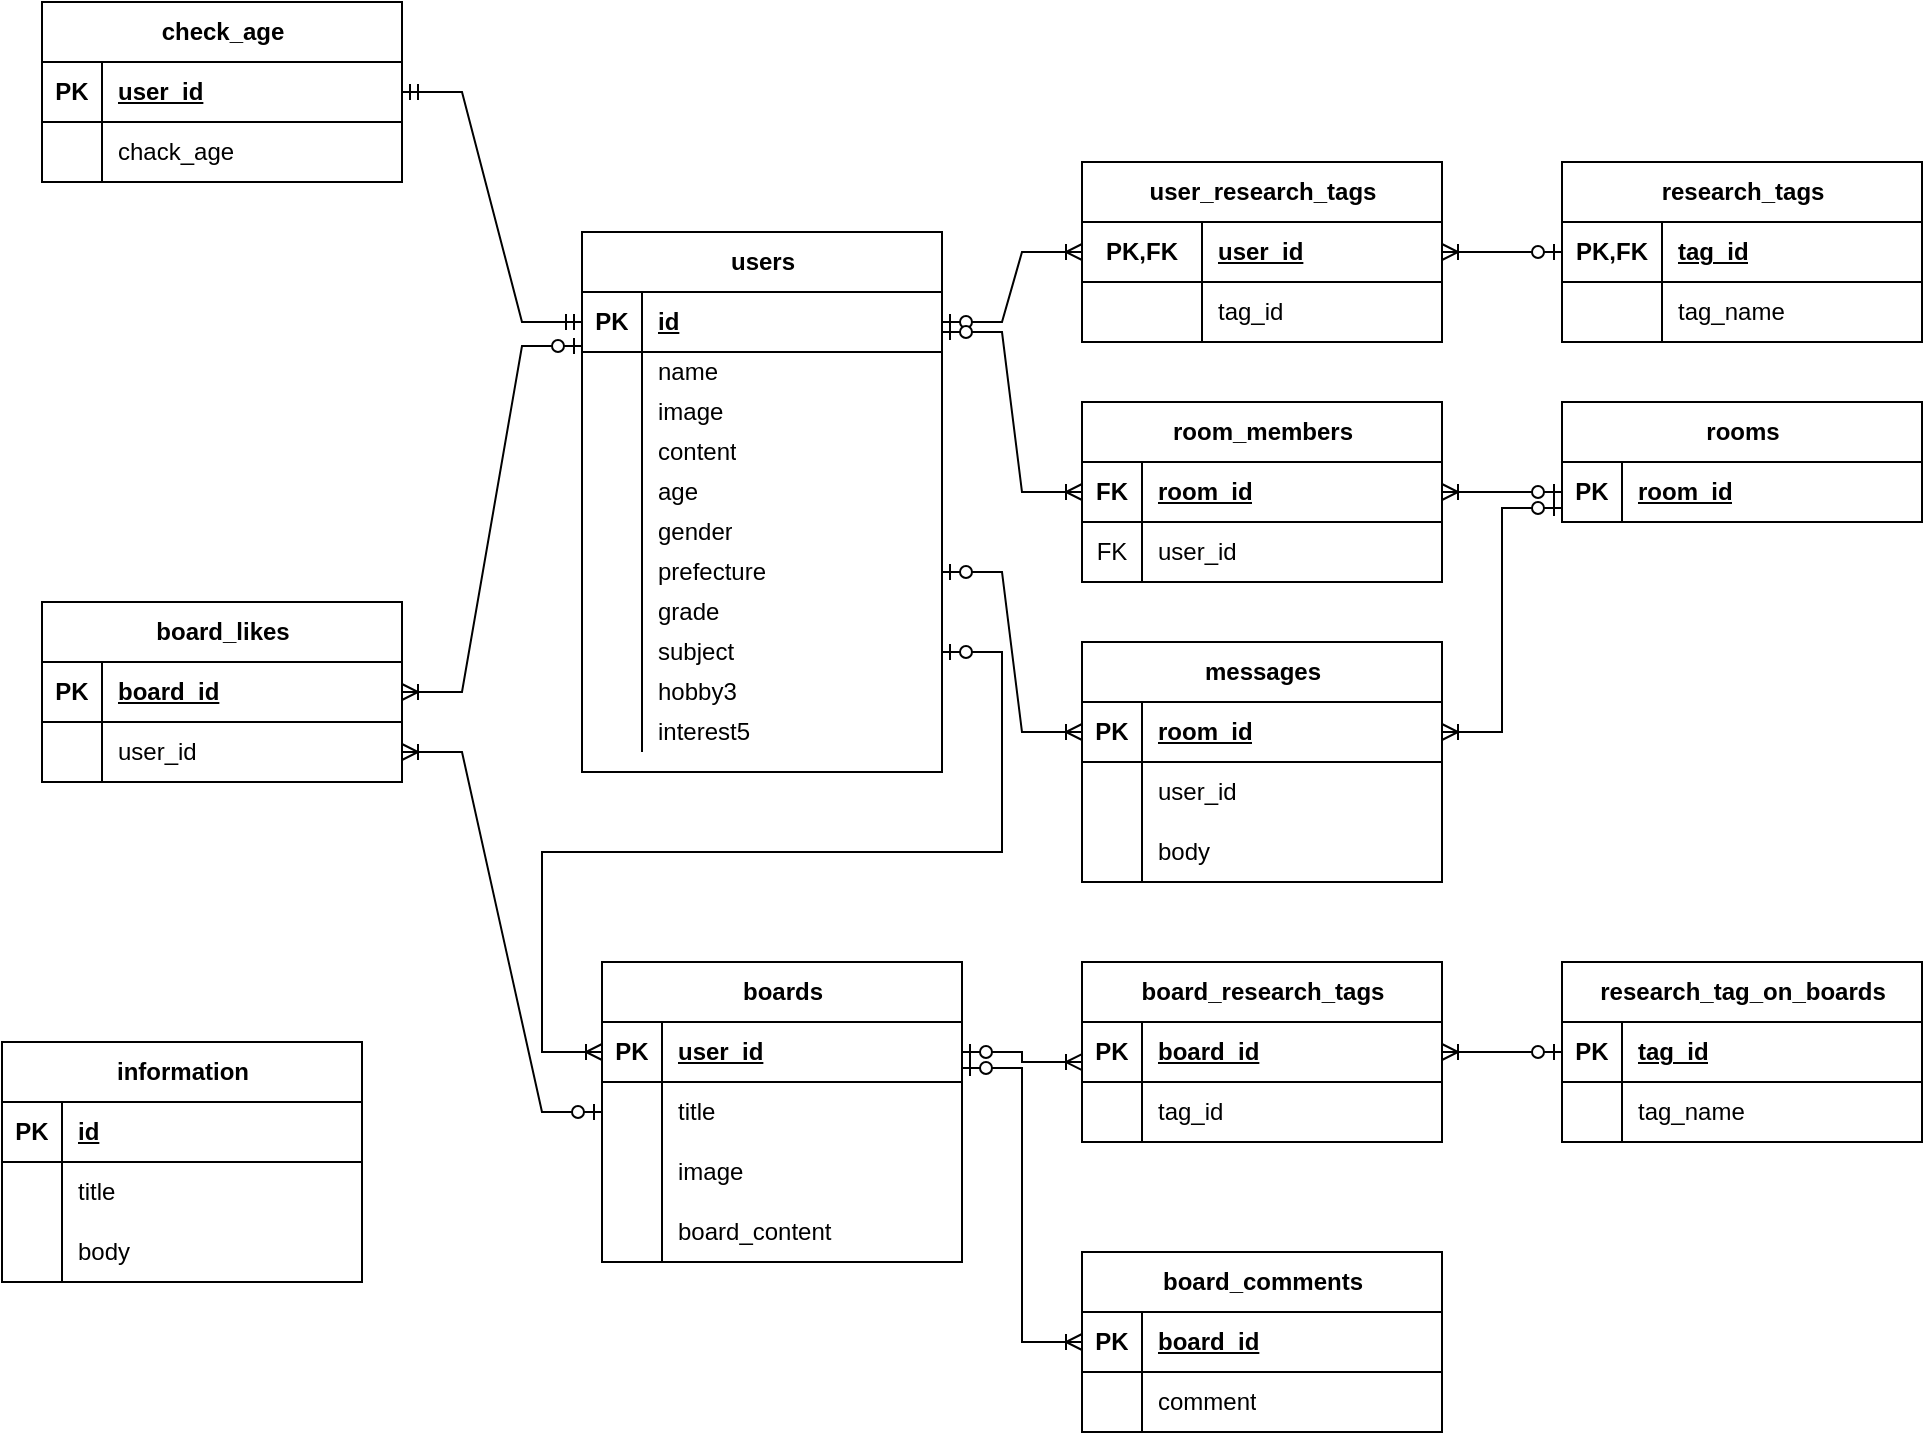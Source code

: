 <mxfile version="21.5.0" type="github">
  <diagram name="ページ1" id="IZ_pFeVEOYhPs_PXxSLY">
    <mxGraphModel dx="2261" dy="1959" grid="1" gridSize="10" guides="1" tooltips="1" connect="1" arrows="1" fold="1" page="1" pageScale="1" pageWidth="827" pageHeight="1169" math="0" shadow="0">
      <root>
        <mxCell id="0" />
        <mxCell id="1" parent="0" />
        <mxCell id="OEpJYxINSTZ2a6jiy-gf-20" value="users" style="shape=table;startSize=30;container=1;collapsible=1;childLayout=tableLayout;fixedRows=1;rowLines=0;fontStyle=1;align=center;resizeLast=1;html=1;" parent="1" vertex="1">
          <mxGeometry x="30" y="75" width="180" height="270" as="geometry" />
        </mxCell>
        <mxCell id="OEpJYxINSTZ2a6jiy-gf-21" value="" style="shape=tableRow;horizontal=0;startSize=0;swimlaneHead=0;swimlaneBody=0;fillColor=none;collapsible=0;dropTarget=0;points=[[0,0.5],[1,0.5]];portConstraint=eastwest;top=0;left=0;right=0;bottom=1;" parent="OEpJYxINSTZ2a6jiy-gf-20" vertex="1">
          <mxGeometry y="30" width="180" height="30" as="geometry" />
        </mxCell>
        <mxCell id="OEpJYxINSTZ2a6jiy-gf-22" value="PK" style="shape=partialRectangle;connectable=0;fillColor=none;top=0;left=0;bottom=0;right=0;fontStyle=1;overflow=hidden;whiteSpace=wrap;html=1;" parent="OEpJYxINSTZ2a6jiy-gf-21" vertex="1">
          <mxGeometry width="30" height="30" as="geometry">
            <mxRectangle width="30" height="30" as="alternateBounds" />
          </mxGeometry>
        </mxCell>
        <mxCell id="OEpJYxINSTZ2a6jiy-gf-23" value="id" style="shape=partialRectangle;connectable=0;fillColor=none;top=0;left=0;bottom=0;right=0;align=left;spacingLeft=6;fontStyle=5;overflow=hidden;whiteSpace=wrap;html=1;" parent="OEpJYxINSTZ2a6jiy-gf-21" vertex="1">
          <mxGeometry x="30" width="150" height="30" as="geometry">
            <mxRectangle width="150" height="30" as="alternateBounds" />
          </mxGeometry>
        </mxCell>
        <mxCell id="OEpJYxINSTZ2a6jiy-gf-24" value="" style="shape=tableRow;horizontal=0;startSize=0;swimlaneHead=0;swimlaneBody=0;fillColor=none;collapsible=0;dropTarget=0;points=[[0,0.5],[1,0.5]];portConstraint=eastwest;top=0;left=0;right=0;bottom=0;" parent="OEpJYxINSTZ2a6jiy-gf-20" vertex="1">
          <mxGeometry y="60" width="180" height="20" as="geometry" />
        </mxCell>
        <mxCell id="OEpJYxINSTZ2a6jiy-gf-25" value="" style="shape=partialRectangle;connectable=0;fillColor=none;top=0;left=0;bottom=0;right=0;editable=1;overflow=hidden;whiteSpace=wrap;html=1;" parent="OEpJYxINSTZ2a6jiy-gf-24" vertex="1">
          <mxGeometry width="30" height="20" as="geometry">
            <mxRectangle width="30" height="20" as="alternateBounds" />
          </mxGeometry>
        </mxCell>
        <mxCell id="OEpJYxINSTZ2a6jiy-gf-26" value="name" style="shape=partialRectangle;connectable=0;fillColor=none;top=0;left=0;bottom=0;right=0;align=left;spacingLeft=6;overflow=hidden;whiteSpace=wrap;html=1;" parent="OEpJYxINSTZ2a6jiy-gf-24" vertex="1">
          <mxGeometry x="30" width="150" height="20" as="geometry">
            <mxRectangle width="150" height="20" as="alternateBounds" />
          </mxGeometry>
        </mxCell>
        <mxCell id="OEpJYxINSTZ2a6jiy-gf-27" value="" style="shape=tableRow;horizontal=0;startSize=0;swimlaneHead=0;swimlaneBody=0;fillColor=none;collapsible=0;dropTarget=0;points=[[0,0.5],[1,0.5]];portConstraint=eastwest;top=0;left=0;right=0;bottom=0;" parent="OEpJYxINSTZ2a6jiy-gf-20" vertex="1">
          <mxGeometry y="80" width="180" height="20" as="geometry" />
        </mxCell>
        <mxCell id="OEpJYxINSTZ2a6jiy-gf-28" value="" style="shape=partialRectangle;connectable=0;fillColor=none;top=0;left=0;bottom=0;right=0;editable=1;overflow=hidden;whiteSpace=wrap;html=1;" parent="OEpJYxINSTZ2a6jiy-gf-27" vertex="1">
          <mxGeometry width="30" height="20" as="geometry">
            <mxRectangle width="30" height="20" as="alternateBounds" />
          </mxGeometry>
        </mxCell>
        <mxCell id="OEpJYxINSTZ2a6jiy-gf-29" value="image" style="shape=partialRectangle;connectable=0;fillColor=none;top=0;left=0;bottom=0;right=0;align=left;spacingLeft=6;overflow=hidden;whiteSpace=wrap;html=1;" parent="OEpJYxINSTZ2a6jiy-gf-27" vertex="1">
          <mxGeometry x="30" width="150" height="20" as="geometry">
            <mxRectangle width="150" height="20" as="alternateBounds" />
          </mxGeometry>
        </mxCell>
        <mxCell id="OEpJYxINSTZ2a6jiy-gf-30" value="" style="shape=tableRow;horizontal=0;startSize=0;swimlaneHead=0;swimlaneBody=0;fillColor=none;collapsible=0;dropTarget=0;points=[[0,0.5],[1,0.5]];portConstraint=eastwest;top=0;left=0;right=0;bottom=0;" parent="OEpJYxINSTZ2a6jiy-gf-20" vertex="1">
          <mxGeometry y="100" width="180" height="20" as="geometry" />
        </mxCell>
        <mxCell id="OEpJYxINSTZ2a6jiy-gf-31" value="" style="shape=partialRectangle;connectable=0;fillColor=none;top=0;left=0;bottom=0;right=0;editable=1;overflow=hidden;whiteSpace=wrap;html=1;" parent="OEpJYxINSTZ2a6jiy-gf-30" vertex="1">
          <mxGeometry width="30" height="20" as="geometry">
            <mxRectangle width="30" height="20" as="alternateBounds" />
          </mxGeometry>
        </mxCell>
        <mxCell id="OEpJYxINSTZ2a6jiy-gf-32" value="content" style="shape=partialRectangle;connectable=0;fillColor=none;top=0;left=0;bottom=0;right=0;align=left;spacingLeft=6;overflow=hidden;whiteSpace=wrap;html=1;" parent="OEpJYxINSTZ2a6jiy-gf-30" vertex="1">
          <mxGeometry x="30" width="150" height="20" as="geometry">
            <mxRectangle width="150" height="20" as="alternateBounds" />
          </mxGeometry>
        </mxCell>
        <mxCell id="OEpJYxINSTZ2a6jiy-gf-36" style="shape=tableRow;horizontal=0;startSize=0;swimlaneHead=0;swimlaneBody=0;fillColor=none;collapsible=0;dropTarget=0;points=[[0,0.5],[1,0.5]];portConstraint=eastwest;top=0;left=0;right=0;bottom=0;" parent="OEpJYxINSTZ2a6jiy-gf-20" vertex="1">
          <mxGeometry y="120" width="180" height="20" as="geometry" />
        </mxCell>
        <mxCell id="OEpJYxINSTZ2a6jiy-gf-37" style="shape=partialRectangle;connectable=0;fillColor=none;top=0;left=0;bottom=0;right=0;editable=1;overflow=hidden;whiteSpace=wrap;html=1;" parent="OEpJYxINSTZ2a6jiy-gf-36" vertex="1">
          <mxGeometry width="30" height="20" as="geometry">
            <mxRectangle width="30" height="20" as="alternateBounds" />
          </mxGeometry>
        </mxCell>
        <mxCell id="OEpJYxINSTZ2a6jiy-gf-38" value="age" style="shape=partialRectangle;connectable=0;fillColor=none;top=0;left=0;bottom=0;right=0;align=left;spacingLeft=6;overflow=hidden;whiteSpace=wrap;html=1;" parent="OEpJYxINSTZ2a6jiy-gf-36" vertex="1">
          <mxGeometry x="30" width="150" height="20" as="geometry">
            <mxRectangle width="150" height="20" as="alternateBounds" />
          </mxGeometry>
        </mxCell>
        <mxCell id="OEpJYxINSTZ2a6jiy-gf-45" style="shape=tableRow;horizontal=0;startSize=0;swimlaneHead=0;swimlaneBody=0;fillColor=none;collapsible=0;dropTarget=0;points=[[0,0.5],[1,0.5]];portConstraint=eastwest;top=0;left=0;right=0;bottom=0;" parent="OEpJYxINSTZ2a6jiy-gf-20" vertex="1">
          <mxGeometry y="140" width="180" height="20" as="geometry" />
        </mxCell>
        <mxCell id="OEpJYxINSTZ2a6jiy-gf-46" style="shape=partialRectangle;connectable=0;fillColor=none;top=0;left=0;bottom=0;right=0;editable=1;overflow=hidden;whiteSpace=wrap;html=1;" parent="OEpJYxINSTZ2a6jiy-gf-45" vertex="1">
          <mxGeometry width="30" height="20" as="geometry">
            <mxRectangle width="30" height="20" as="alternateBounds" />
          </mxGeometry>
        </mxCell>
        <mxCell id="OEpJYxINSTZ2a6jiy-gf-47" value="gender" style="shape=partialRectangle;connectable=0;fillColor=none;top=0;left=0;bottom=0;right=0;align=left;spacingLeft=6;overflow=hidden;whiteSpace=wrap;html=1;" parent="OEpJYxINSTZ2a6jiy-gf-45" vertex="1">
          <mxGeometry x="30" width="150" height="20" as="geometry">
            <mxRectangle width="150" height="20" as="alternateBounds" />
          </mxGeometry>
        </mxCell>
        <mxCell id="OEpJYxINSTZ2a6jiy-gf-42" style="shape=tableRow;horizontal=0;startSize=0;swimlaneHead=0;swimlaneBody=0;fillColor=none;collapsible=0;dropTarget=0;points=[[0,0.5],[1,0.5]];portConstraint=eastwest;top=0;left=0;right=0;bottom=0;" parent="OEpJYxINSTZ2a6jiy-gf-20" vertex="1">
          <mxGeometry y="160" width="180" height="20" as="geometry" />
        </mxCell>
        <mxCell id="OEpJYxINSTZ2a6jiy-gf-43" style="shape=partialRectangle;connectable=0;fillColor=none;top=0;left=0;bottom=0;right=0;editable=1;overflow=hidden;whiteSpace=wrap;html=1;" parent="OEpJYxINSTZ2a6jiy-gf-42" vertex="1">
          <mxGeometry width="30" height="20" as="geometry">
            <mxRectangle width="30" height="20" as="alternateBounds" />
          </mxGeometry>
        </mxCell>
        <mxCell id="OEpJYxINSTZ2a6jiy-gf-44" value="prefecture" style="shape=partialRectangle;connectable=0;fillColor=none;top=0;left=0;bottom=0;right=0;align=left;spacingLeft=6;overflow=hidden;whiteSpace=wrap;html=1;" parent="OEpJYxINSTZ2a6jiy-gf-42" vertex="1">
          <mxGeometry x="30" width="150" height="20" as="geometry">
            <mxRectangle width="150" height="20" as="alternateBounds" />
          </mxGeometry>
        </mxCell>
        <mxCell id="OEpJYxINSTZ2a6jiy-gf-39" style="shape=tableRow;horizontal=0;startSize=0;swimlaneHead=0;swimlaneBody=0;fillColor=none;collapsible=0;dropTarget=0;points=[[0,0.5],[1,0.5]];portConstraint=eastwest;top=0;left=0;right=0;bottom=0;" parent="OEpJYxINSTZ2a6jiy-gf-20" vertex="1">
          <mxGeometry y="180" width="180" height="20" as="geometry" />
        </mxCell>
        <mxCell id="OEpJYxINSTZ2a6jiy-gf-40" style="shape=partialRectangle;connectable=0;fillColor=none;top=0;left=0;bottom=0;right=0;editable=1;overflow=hidden;whiteSpace=wrap;html=1;" parent="OEpJYxINSTZ2a6jiy-gf-39" vertex="1">
          <mxGeometry width="30" height="20" as="geometry">
            <mxRectangle width="30" height="20" as="alternateBounds" />
          </mxGeometry>
        </mxCell>
        <mxCell id="OEpJYxINSTZ2a6jiy-gf-41" value="grade" style="shape=partialRectangle;connectable=0;fillColor=none;top=0;left=0;bottom=0;right=0;align=left;spacingLeft=6;overflow=hidden;whiteSpace=wrap;html=1;" parent="OEpJYxINSTZ2a6jiy-gf-39" vertex="1">
          <mxGeometry x="30" width="150" height="20" as="geometry">
            <mxRectangle width="150" height="20" as="alternateBounds" />
          </mxGeometry>
        </mxCell>
        <mxCell id="OEpJYxINSTZ2a6jiy-gf-48" style="shape=tableRow;horizontal=0;startSize=0;swimlaneHead=0;swimlaneBody=0;fillColor=none;collapsible=0;dropTarget=0;points=[[0,0.5],[1,0.5]];portConstraint=eastwest;top=0;left=0;right=0;bottom=0;" parent="OEpJYxINSTZ2a6jiy-gf-20" vertex="1">
          <mxGeometry y="200" width="180" height="20" as="geometry" />
        </mxCell>
        <mxCell id="OEpJYxINSTZ2a6jiy-gf-49" style="shape=partialRectangle;connectable=0;fillColor=none;top=0;left=0;bottom=0;right=0;editable=1;overflow=hidden;whiteSpace=wrap;html=1;" parent="OEpJYxINSTZ2a6jiy-gf-48" vertex="1">
          <mxGeometry width="30" height="20" as="geometry">
            <mxRectangle width="30" height="20" as="alternateBounds" />
          </mxGeometry>
        </mxCell>
        <mxCell id="OEpJYxINSTZ2a6jiy-gf-50" value="subject" style="shape=partialRectangle;connectable=0;fillColor=none;top=0;left=0;bottom=0;right=0;align=left;spacingLeft=6;overflow=hidden;whiteSpace=wrap;html=1;" parent="OEpJYxINSTZ2a6jiy-gf-48" vertex="1">
          <mxGeometry x="30" width="150" height="20" as="geometry">
            <mxRectangle width="150" height="20" as="alternateBounds" />
          </mxGeometry>
        </mxCell>
        <mxCell id="_Uz74NeBIZS0kuHsdxbB-33" style="shape=tableRow;horizontal=0;startSize=0;swimlaneHead=0;swimlaneBody=0;fillColor=none;collapsible=0;dropTarget=0;points=[[0,0.5],[1,0.5]];portConstraint=eastwest;top=0;left=0;right=0;bottom=0;" vertex="1" parent="OEpJYxINSTZ2a6jiy-gf-20">
          <mxGeometry y="220" width="180" height="20" as="geometry" />
        </mxCell>
        <mxCell id="_Uz74NeBIZS0kuHsdxbB-34" style="shape=partialRectangle;connectable=0;fillColor=none;top=0;left=0;bottom=0;right=0;editable=1;overflow=hidden;whiteSpace=wrap;html=1;" vertex="1" parent="_Uz74NeBIZS0kuHsdxbB-33">
          <mxGeometry width="30" height="20" as="geometry">
            <mxRectangle width="30" height="20" as="alternateBounds" />
          </mxGeometry>
        </mxCell>
        <mxCell id="_Uz74NeBIZS0kuHsdxbB-35" value="hobby3" style="shape=partialRectangle;connectable=0;fillColor=none;top=0;left=0;bottom=0;right=0;align=left;spacingLeft=6;overflow=hidden;whiteSpace=wrap;html=1;" vertex="1" parent="_Uz74NeBIZS0kuHsdxbB-33">
          <mxGeometry x="30" width="150" height="20" as="geometry">
            <mxRectangle width="150" height="20" as="alternateBounds" />
          </mxGeometry>
        </mxCell>
        <mxCell id="_Uz74NeBIZS0kuHsdxbB-36" style="shape=tableRow;horizontal=0;startSize=0;swimlaneHead=0;swimlaneBody=0;fillColor=none;collapsible=0;dropTarget=0;points=[[0,0.5],[1,0.5]];portConstraint=eastwest;top=0;left=0;right=0;bottom=0;" vertex="1" parent="OEpJYxINSTZ2a6jiy-gf-20">
          <mxGeometry y="240" width="180" height="20" as="geometry" />
        </mxCell>
        <mxCell id="_Uz74NeBIZS0kuHsdxbB-37" style="shape=partialRectangle;connectable=0;fillColor=none;top=0;left=0;bottom=0;right=0;editable=1;overflow=hidden;whiteSpace=wrap;html=1;" vertex="1" parent="_Uz74NeBIZS0kuHsdxbB-36">
          <mxGeometry width="30" height="20" as="geometry">
            <mxRectangle width="30" height="20" as="alternateBounds" />
          </mxGeometry>
        </mxCell>
        <mxCell id="_Uz74NeBIZS0kuHsdxbB-38" value="interest5" style="shape=partialRectangle;connectable=0;fillColor=none;top=0;left=0;bottom=0;right=0;align=left;spacingLeft=6;overflow=hidden;whiteSpace=wrap;html=1;" vertex="1" parent="_Uz74NeBIZS0kuHsdxbB-36">
          <mxGeometry x="30" width="150" height="20" as="geometry">
            <mxRectangle width="150" height="20" as="alternateBounds" />
          </mxGeometry>
        </mxCell>
        <mxCell id="OEpJYxINSTZ2a6jiy-gf-51" value="user_research_tags" style="shape=table;startSize=30;container=1;collapsible=1;childLayout=tableLayout;fixedRows=1;rowLines=0;fontStyle=1;align=center;resizeLast=1;html=1;" parent="1" vertex="1">
          <mxGeometry x="280" y="40" width="180" height="90" as="geometry" />
        </mxCell>
        <mxCell id="OEpJYxINSTZ2a6jiy-gf-52" value="" style="shape=tableRow;horizontal=0;startSize=0;swimlaneHead=0;swimlaneBody=0;fillColor=none;collapsible=0;dropTarget=0;points=[[0,0.5],[1,0.5]];portConstraint=eastwest;top=0;left=0;right=0;bottom=1;" parent="OEpJYxINSTZ2a6jiy-gf-51" vertex="1">
          <mxGeometry y="30" width="180" height="30" as="geometry" />
        </mxCell>
        <mxCell id="OEpJYxINSTZ2a6jiy-gf-53" value="PK,FK" style="shape=partialRectangle;connectable=0;fillColor=none;top=0;left=0;bottom=0;right=0;fontStyle=1;overflow=hidden;whiteSpace=wrap;html=1;" parent="OEpJYxINSTZ2a6jiy-gf-52" vertex="1">
          <mxGeometry width="60" height="30" as="geometry">
            <mxRectangle width="60" height="30" as="alternateBounds" />
          </mxGeometry>
        </mxCell>
        <mxCell id="OEpJYxINSTZ2a6jiy-gf-54" value="user_id" style="shape=partialRectangle;connectable=0;fillColor=none;top=0;left=0;bottom=0;right=0;align=left;spacingLeft=6;fontStyle=5;overflow=hidden;whiteSpace=wrap;html=1;" parent="OEpJYxINSTZ2a6jiy-gf-52" vertex="1">
          <mxGeometry x="60" width="120" height="30" as="geometry">
            <mxRectangle width="120" height="30" as="alternateBounds" />
          </mxGeometry>
        </mxCell>
        <mxCell id="OEpJYxINSTZ2a6jiy-gf-55" value="" style="shape=tableRow;horizontal=0;startSize=0;swimlaneHead=0;swimlaneBody=0;fillColor=none;collapsible=0;dropTarget=0;points=[[0,0.5],[1,0.5]];portConstraint=eastwest;top=0;left=0;right=0;bottom=0;" parent="OEpJYxINSTZ2a6jiy-gf-51" vertex="1">
          <mxGeometry y="60" width="180" height="30" as="geometry" />
        </mxCell>
        <mxCell id="OEpJYxINSTZ2a6jiy-gf-56" value="" style="shape=partialRectangle;connectable=0;fillColor=none;top=0;left=0;bottom=0;right=0;editable=1;overflow=hidden;whiteSpace=wrap;html=1;" parent="OEpJYxINSTZ2a6jiy-gf-55" vertex="1">
          <mxGeometry width="60" height="30" as="geometry">
            <mxRectangle width="60" height="30" as="alternateBounds" />
          </mxGeometry>
        </mxCell>
        <mxCell id="OEpJYxINSTZ2a6jiy-gf-57" value="tag_id" style="shape=partialRectangle;connectable=0;fillColor=none;top=0;left=0;bottom=0;right=0;align=left;spacingLeft=6;overflow=hidden;whiteSpace=wrap;html=1;" parent="OEpJYxINSTZ2a6jiy-gf-55" vertex="1">
          <mxGeometry x="60" width="120" height="30" as="geometry">
            <mxRectangle width="120" height="30" as="alternateBounds" />
          </mxGeometry>
        </mxCell>
        <mxCell id="OEpJYxINSTZ2a6jiy-gf-64" value="" style="edgeStyle=entityRelationEdgeStyle;fontSize=12;html=1;endArrow=ERoneToMany;startArrow=ERzeroToOne;rounded=0;entryX=0;entryY=0.5;entryDx=0;entryDy=0;exitX=1;exitY=0.5;exitDx=0;exitDy=0;" parent="1" source="OEpJYxINSTZ2a6jiy-gf-21" target="OEpJYxINSTZ2a6jiy-gf-52" edge="1">
          <mxGeometry width="100" height="100" relative="1" as="geometry">
            <mxPoint x="360" y="440" as="sourcePoint" />
            <mxPoint x="460" y="340" as="targetPoint" />
          </mxGeometry>
        </mxCell>
        <mxCell id="OEpJYxINSTZ2a6jiy-gf-65" value="research_tags" style="shape=table;startSize=30;container=1;collapsible=1;childLayout=tableLayout;fixedRows=1;rowLines=0;fontStyle=1;align=center;resizeLast=1;html=1;" parent="1" vertex="1">
          <mxGeometry x="520" y="40" width="180" height="90" as="geometry" />
        </mxCell>
        <mxCell id="OEpJYxINSTZ2a6jiy-gf-66" value="" style="shape=tableRow;horizontal=0;startSize=0;swimlaneHead=0;swimlaneBody=0;fillColor=none;collapsible=0;dropTarget=0;points=[[0,0.5],[1,0.5]];portConstraint=eastwest;top=0;left=0;right=0;bottom=1;" parent="OEpJYxINSTZ2a6jiy-gf-65" vertex="1">
          <mxGeometry y="30" width="180" height="30" as="geometry" />
        </mxCell>
        <mxCell id="OEpJYxINSTZ2a6jiy-gf-67" value="PK,FK" style="shape=partialRectangle;connectable=0;fillColor=none;top=0;left=0;bottom=0;right=0;fontStyle=1;overflow=hidden;whiteSpace=wrap;html=1;" parent="OEpJYxINSTZ2a6jiy-gf-66" vertex="1">
          <mxGeometry width="50" height="30" as="geometry">
            <mxRectangle width="50" height="30" as="alternateBounds" />
          </mxGeometry>
        </mxCell>
        <mxCell id="OEpJYxINSTZ2a6jiy-gf-68" value="tag_id" style="shape=partialRectangle;connectable=0;fillColor=none;top=0;left=0;bottom=0;right=0;align=left;spacingLeft=6;fontStyle=5;overflow=hidden;whiteSpace=wrap;html=1;" parent="OEpJYxINSTZ2a6jiy-gf-66" vertex="1">
          <mxGeometry x="50" width="130" height="30" as="geometry">
            <mxRectangle width="130" height="30" as="alternateBounds" />
          </mxGeometry>
        </mxCell>
        <mxCell id="OEpJYxINSTZ2a6jiy-gf-69" value="" style="shape=tableRow;horizontal=0;startSize=0;swimlaneHead=0;swimlaneBody=0;fillColor=none;collapsible=0;dropTarget=0;points=[[0,0.5],[1,0.5]];portConstraint=eastwest;top=0;left=0;right=0;bottom=0;" parent="OEpJYxINSTZ2a6jiy-gf-65" vertex="1">
          <mxGeometry y="60" width="180" height="30" as="geometry" />
        </mxCell>
        <mxCell id="OEpJYxINSTZ2a6jiy-gf-70" value="" style="shape=partialRectangle;connectable=0;fillColor=none;top=0;left=0;bottom=0;right=0;editable=1;overflow=hidden;whiteSpace=wrap;html=1;" parent="OEpJYxINSTZ2a6jiy-gf-69" vertex="1">
          <mxGeometry width="50" height="30" as="geometry">
            <mxRectangle width="50" height="30" as="alternateBounds" />
          </mxGeometry>
        </mxCell>
        <mxCell id="OEpJYxINSTZ2a6jiy-gf-71" value="tag_name" style="shape=partialRectangle;connectable=0;fillColor=none;top=0;left=0;bottom=0;right=0;align=left;spacingLeft=6;overflow=hidden;whiteSpace=wrap;html=1;" parent="OEpJYxINSTZ2a6jiy-gf-69" vertex="1">
          <mxGeometry x="50" width="130" height="30" as="geometry">
            <mxRectangle width="130" height="30" as="alternateBounds" />
          </mxGeometry>
        </mxCell>
        <mxCell id="OEpJYxINSTZ2a6jiy-gf-79" value="rooms" style="shape=table;startSize=30;container=1;collapsible=1;childLayout=tableLayout;fixedRows=1;rowLines=0;fontStyle=1;align=center;resizeLast=1;html=1;" parent="1" vertex="1">
          <mxGeometry x="520" y="160" width="180" height="60" as="geometry" />
        </mxCell>
        <mxCell id="OEpJYxINSTZ2a6jiy-gf-80" value="" style="shape=tableRow;horizontal=0;startSize=0;swimlaneHead=0;swimlaneBody=0;fillColor=none;collapsible=0;dropTarget=0;points=[[0,0.5],[1,0.5]];portConstraint=eastwest;top=0;left=0;right=0;bottom=1;" parent="OEpJYxINSTZ2a6jiy-gf-79" vertex="1">
          <mxGeometry y="30" width="180" height="30" as="geometry" />
        </mxCell>
        <mxCell id="OEpJYxINSTZ2a6jiy-gf-81" value="PK" style="shape=partialRectangle;connectable=0;fillColor=none;top=0;left=0;bottom=0;right=0;fontStyle=1;overflow=hidden;whiteSpace=wrap;html=1;" parent="OEpJYxINSTZ2a6jiy-gf-80" vertex="1">
          <mxGeometry width="30" height="30" as="geometry">
            <mxRectangle width="30" height="30" as="alternateBounds" />
          </mxGeometry>
        </mxCell>
        <mxCell id="OEpJYxINSTZ2a6jiy-gf-82" value="room_id" style="shape=partialRectangle;connectable=0;fillColor=none;top=0;left=0;bottom=0;right=0;align=left;spacingLeft=6;fontStyle=5;overflow=hidden;whiteSpace=wrap;html=1;" parent="OEpJYxINSTZ2a6jiy-gf-80" vertex="1">
          <mxGeometry x="30" width="150" height="30" as="geometry">
            <mxRectangle width="150" height="30" as="alternateBounds" />
          </mxGeometry>
        </mxCell>
        <mxCell id="OEpJYxINSTZ2a6jiy-gf-92" value="room_members" style="shape=table;startSize=30;container=1;collapsible=1;childLayout=tableLayout;fixedRows=1;rowLines=0;fontStyle=1;align=center;resizeLast=1;html=1;" parent="1" vertex="1">
          <mxGeometry x="280" y="160" width="180" height="90" as="geometry" />
        </mxCell>
        <mxCell id="OEpJYxINSTZ2a6jiy-gf-93" value="" style="shape=tableRow;horizontal=0;startSize=0;swimlaneHead=0;swimlaneBody=0;fillColor=none;collapsible=0;dropTarget=0;points=[[0,0.5],[1,0.5]];portConstraint=eastwest;top=0;left=0;right=0;bottom=1;" parent="OEpJYxINSTZ2a6jiy-gf-92" vertex="1">
          <mxGeometry y="30" width="180" height="30" as="geometry" />
        </mxCell>
        <mxCell id="OEpJYxINSTZ2a6jiy-gf-94" value="FK" style="shape=partialRectangle;connectable=0;fillColor=none;top=0;left=0;bottom=0;right=0;fontStyle=1;overflow=hidden;whiteSpace=wrap;html=1;" parent="OEpJYxINSTZ2a6jiy-gf-93" vertex="1">
          <mxGeometry width="30" height="30" as="geometry">
            <mxRectangle width="30" height="30" as="alternateBounds" />
          </mxGeometry>
        </mxCell>
        <mxCell id="OEpJYxINSTZ2a6jiy-gf-95" value="room_id" style="shape=partialRectangle;connectable=0;fillColor=none;top=0;left=0;bottom=0;right=0;align=left;spacingLeft=6;fontStyle=5;overflow=hidden;whiteSpace=wrap;html=1;" parent="OEpJYxINSTZ2a6jiy-gf-93" vertex="1">
          <mxGeometry x="30" width="150" height="30" as="geometry">
            <mxRectangle width="150" height="30" as="alternateBounds" />
          </mxGeometry>
        </mxCell>
        <mxCell id="OEpJYxINSTZ2a6jiy-gf-96" value="" style="shape=tableRow;horizontal=0;startSize=0;swimlaneHead=0;swimlaneBody=0;fillColor=none;collapsible=0;dropTarget=0;points=[[0,0.5],[1,0.5]];portConstraint=eastwest;top=0;left=0;right=0;bottom=0;" parent="OEpJYxINSTZ2a6jiy-gf-92" vertex="1">
          <mxGeometry y="60" width="180" height="30" as="geometry" />
        </mxCell>
        <mxCell id="OEpJYxINSTZ2a6jiy-gf-97" value="FK" style="shape=partialRectangle;connectable=0;fillColor=none;top=0;left=0;bottom=0;right=0;editable=1;overflow=hidden;whiteSpace=wrap;html=1;" parent="OEpJYxINSTZ2a6jiy-gf-96" vertex="1">
          <mxGeometry width="30" height="30" as="geometry">
            <mxRectangle width="30" height="30" as="alternateBounds" />
          </mxGeometry>
        </mxCell>
        <mxCell id="OEpJYxINSTZ2a6jiy-gf-98" value="user_id" style="shape=partialRectangle;connectable=0;fillColor=none;top=0;left=0;bottom=0;right=0;align=left;spacingLeft=6;overflow=hidden;whiteSpace=wrap;html=1;" parent="OEpJYxINSTZ2a6jiy-gf-96" vertex="1">
          <mxGeometry x="30" width="150" height="30" as="geometry">
            <mxRectangle width="150" height="30" as="alternateBounds" />
          </mxGeometry>
        </mxCell>
        <mxCell id="OEpJYxINSTZ2a6jiy-gf-105" value="" style="edgeStyle=entityRelationEdgeStyle;fontSize=12;html=1;endArrow=ERoneToMany;startArrow=ERzeroToOne;rounded=0;exitX=1;exitY=0.667;exitDx=0;exitDy=0;entryX=0;entryY=0.5;entryDx=0;entryDy=0;exitPerimeter=0;" parent="1" source="OEpJYxINSTZ2a6jiy-gf-21" target="OEpJYxINSTZ2a6jiy-gf-93" edge="1">
          <mxGeometry width="100" height="100" relative="1" as="geometry">
            <mxPoint x="230" y="95" as="sourcePoint" />
            <mxPoint x="270" y="250" as="targetPoint" />
          </mxGeometry>
        </mxCell>
        <mxCell id="OEpJYxINSTZ2a6jiy-gf-106" value="" style="edgeStyle=entityRelationEdgeStyle;fontSize=12;html=1;endArrow=ERoneToMany;startArrow=ERzeroToOne;rounded=0;entryX=1;entryY=0.5;entryDx=0;entryDy=0;exitX=0;exitY=0.5;exitDx=0;exitDy=0;" parent="1" source="OEpJYxINSTZ2a6jiy-gf-80" target="OEpJYxINSTZ2a6jiy-gf-93" edge="1">
          <mxGeometry width="100" height="100" relative="1" as="geometry">
            <mxPoint x="520" y="205" as="sourcePoint" />
            <mxPoint x="470" y="189.5" as="targetPoint" />
            <Array as="points">
              <mxPoint x="490" y="189.5" />
            </Array>
          </mxGeometry>
        </mxCell>
        <mxCell id="OEpJYxINSTZ2a6jiy-gf-107" value="" style="edgeStyle=entityRelationEdgeStyle;fontSize=12;html=1;endArrow=ERoneToMany;startArrow=ERzeroToOne;rounded=0;entryX=0;entryY=0.5;entryDx=0;entryDy=0;exitX=1;exitY=0.5;exitDx=0;exitDy=0;" parent="1" source="OEpJYxINSTZ2a6jiy-gf-42" target="OEpJYxINSTZ2a6jiy-gf-110" edge="1">
          <mxGeometry width="100" height="100" relative="1" as="geometry">
            <mxPoint x="210" y="325" as="sourcePoint" />
            <mxPoint x="330" y="450" as="targetPoint" />
            <Array as="points">
              <mxPoint x="218.92" y="681" />
              <mxPoint x="300" y="480" />
              <mxPoint x="528.92" y="771" />
              <mxPoint x="698.92" y="681" />
              <mxPoint x="708.92" y="700.01" />
              <mxPoint x="488.92" y="860.01" />
              <mxPoint x="698.92" y="900.01" />
            </Array>
          </mxGeometry>
        </mxCell>
        <mxCell id="OEpJYxINSTZ2a6jiy-gf-109" value="messages" style="shape=table;startSize=30;container=1;collapsible=1;childLayout=tableLayout;fixedRows=1;rowLines=0;fontStyle=1;align=center;resizeLast=1;html=1;" parent="1" vertex="1">
          <mxGeometry x="280" y="280" width="180" height="120" as="geometry" />
        </mxCell>
        <mxCell id="OEpJYxINSTZ2a6jiy-gf-110" value="" style="shape=tableRow;horizontal=0;startSize=0;swimlaneHead=0;swimlaneBody=0;fillColor=none;collapsible=0;dropTarget=0;points=[[0,0.5],[1,0.5]];portConstraint=eastwest;top=0;left=0;right=0;bottom=1;" parent="OEpJYxINSTZ2a6jiy-gf-109" vertex="1">
          <mxGeometry y="30" width="180" height="30" as="geometry" />
        </mxCell>
        <mxCell id="OEpJYxINSTZ2a6jiy-gf-111" value="PK" style="shape=partialRectangle;connectable=0;fillColor=none;top=0;left=0;bottom=0;right=0;fontStyle=1;overflow=hidden;whiteSpace=wrap;html=1;" parent="OEpJYxINSTZ2a6jiy-gf-110" vertex="1">
          <mxGeometry width="30" height="30" as="geometry">
            <mxRectangle width="30" height="30" as="alternateBounds" />
          </mxGeometry>
        </mxCell>
        <mxCell id="OEpJYxINSTZ2a6jiy-gf-112" value="room_id" style="shape=partialRectangle;connectable=0;fillColor=none;top=0;left=0;bottom=0;right=0;align=left;spacingLeft=6;fontStyle=5;overflow=hidden;whiteSpace=wrap;html=1;" parent="OEpJYxINSTZ2a6jiy-gf-110" vertex="1">
          <mxGeometry x="30" width="150" height="30" as="geometry">
            <mxRectangle width="150" height="30" as="alternateBounds" />
          </mxGeometry>
        </mxCell>
        <mxCell id="OEpJYxINSTZ2a6jiy-gf-113" value="" style="shape=tableRow;horizontal=0;startSize=0;swimlaneHead=0;swimlaneBody=0;fillColor=none;collapsible=0;dropTarget=0;points=[[0,0.5],[1,0.5]];portConstraint=eastwest;top=0;left=0;right=0;bottom=0;" parent="OEpJYxINSTZ2a6jiy-gf-109" vertex="1">
          <mxGeometry y="60" width="180" height="30" as="geometry" />
        </mxCell>
        <mxCell id="OEpJYxINSTZ2a6jiy-gf-114" value="" style="shape=partialRectangle;connectable=0;fillColor=none;top=0;left=0;bottom=0;right=0;editable=1;overflow=hidden;whiteSpace=wrap;html=1;" parent="OEpJYxINSTZ2a6jiy-gf-113" vertex="1">
          <mxGeometry width="30" height="30" as="geometry">
            <mxRectangle width="30" height="30" as="alternateBounds" />
          </mxGeometry>
        </mxCell>
        <mxCell id="OEpJYxINSTZ2a6jiy-gf-115" value="user_id" style="shape=partialRectangle;connectable=0;fillColor=none;top=0;left=0;bottom=0;right=0;align=left;spacingLeft=6;overflow=hidden;whiteSpace=wrap;html=1;" parent="OEpJYxINSTZ2a6jiy-gf-113" vertex="1">
          <mxGeometry x="30" width="150" height="30" as="geometry">
            <mxRectangle width="150" height="30" as="alternateBounds" />
          </mxGeometry>
        </mxCell>
        <mxCell id="OEpJYxINSTZ2a6jiy-gf-116" value="" style="shape=tableRow;horizontal=0;startSize=0;swimlaneHead=0;swimlaneBody=0;fillColor=none;collapsible=0;dropTarget=0;points=[[0,0.5],[1,0.5]];portConstraint=eastwest;top=0;left=0;right=0;bottom=0;" parent="OEpJYxINSTZ2a6jiy-gf-109" vertex="1">
          <mxGeometry y="90" width="180" height="30" as="geometry" />
        </mxCell>
        <mxCell id="OEpJYxINSTZ2a6jiy-gf-117" value="" style="shape=partialRectangle;connectable=0;fillColor=none;top=0;left=0;bottom=0;right=0;editable=1;overflow=hidden;whiteSpace=wrap;html=1;" parent="OEpJYxINSTZ2a6jiy-gf-116" vertex="1">
          <mxGeometry width="30" height="30" as="geometry">
            <mxRectangle width="30" height="30" as="alternateBounds" />
          </mxGeometry>
        </mxCell>
        <mxCell id="OEpJYxINSTZ2a6jiy-gf-118" value="body" style="shape=partialRectangle;connectable=0;fillColor=none;top=0;left=0;bottom=0;right=0;align=left;spacingLeft=6;overflow=hidden;whiteSpace=wrap;html=1;" parent="OEpJYxINSTZ2a6jiy-gf-116" vertex="1">
          <mxGeometry x="30" width="150" height="30" as="geometry">
            <mxRectangle width="150" height="30" as="alternateBounds" />
          </mxGeometry>
        </mxCell>
        <mxCell id="OEpJYxINSTZ2a6jiy-gf-122" value="" style="edgeStyle=entityRelationEdgeStyle;fontSize=12;html=1;endArrow=ERoneToMany;startArrow=ERzeroToOne;rounded=0;entryX=1;entryY=0.5;entryDx=0;entryDy=0;exitX=0;exitY=0.767;exitDx=0;exitDy=0;exitPerimeter=0;" parent="1" source="OEpJYxINSTZ2a6jiy-gf-80" target="OEpJYxINSTZ2a6jiy-gf-110" edge="1">
          <mxGeometry width="100" height="100" relative="1" as="geometry">
            <mxPoint x="510" y="214" as="sourcePoint" />
            <mxPoint x="660" y="337.5" as="targetPoint" />
            <Array as="points">
              <mxPoint x="620" y="250" />
              <mxPoint x="640" y="290" />
              <mxPoint x="598.92" y="693.5" />
              <mxPoint x="680" y="492.5" />
              <mxPoint x="908.92" y="783.5" />
              <mxPoint x="1078.92" y="693.5" />
              <mxPoint x="1088.92" y="712.51" />
              <mxPoint x="868.92" y="872.51" />
              <mxPoint x="1078.92" y="912.51" />
            </Array>
          </mxGeometry>
        </mxCell>
        <mxCell id="OEpJYxINSTZ2a6jiy-gf-123" value="boards" style="shape=table;startSize=30;container=1;collapsible=1;childLayout=tableLayout;fixedRows=1;rowLines=0;fontStyle=1;align=center;resizeLast=1;html=1;" parent="1" vertex="1">
          <mxGeometry x="40" y="440" width="180" height="150" as="geometry" />
        </mxCell>
        <mxCell id="OEpJYxINSTZ2a6jiy-gf-124" value="" style="shape=tableRow;horizontal=0;startSize=0;swimlaneHead=0;swimlaneBody=0;fillColor=none;collapsible=0;dropTarget=0;points=[[0,0.5],[1,0.5]];portConstraint=eastwest;top=0;left=0;right=0;bottom=1;" parent="OEpJYxINSTZ2a6jiy-gf-123" vertex="1">
          <mxGeometry y="30" width="180" height="30" as="geometry" />
        </mxCell>
        <mxCell id="OEpJYxINSTZ2a6jiy-gf-125" value="PK" style="shape=partialRectangle;connectable=0;fillColor=none;top=0;left=0;bottom=0;right=0;fontStyle=1;overflow=hidden;whiteSpace=wrap;html=1;" parent="OEpJYxINSTZ2a6jiy-gf-124" vertex="1">
          <mxGeometry width="30" height="30" as="geometry">
            <mxRectangle width="30" height="30" as="alternateBounds" />
          </mxGeometry>
        </mxCell>
        <mxCell id="OEpJYxINSTZ2a6jiy-gf-126" value="user_id" style="shape=partialRectangle;connectable=0;fillColor=none;top=0;left=0;bottom=0;right=0;align=left;spacingLeft=6;fontStyle=5;overflow=hidden;whiteSpace=wrap;html=1;" parent="OEpJYxINSTZ2a6jiy-gf-124" vertex="1">
          <mxGeometry x="30" width="150" height="30" as="geometry">
            <mxRectangle width="150" height="30" as="alternateBounds" />
          </mxGeometry>
        </mxCell>
        <mxCell id="OEpJYxINSTZ2a6jiy-gf-127" value="" style="shape=tableRow;horizontal=0;startSize=0;swimlaneHead=0;swimlaneBody=0;fillColor=none;collapsible=0;dropTarget=0;points=[[0,0.5],[1,0.5]];portConstraint=eastwest;top=0;left=0;right=0;bottom=0;" parent="OEpJYxINSTZ2a6jiy-gf-123" vertex="1">
          <mxGeometry y="60" width="180" height="30" as="geometry" />
        </mxCell>
        <mxCell id="OEpJYxINSTZ2a6jiy-gf-128" value="" style="shape=partialRectangle;connectable=0;fillColor=none;top=0;left=0;bottom=0;right=0;editable=1;overflow=hidden;whiteSpace=wrap;html=1;" parent="OEpJYxINSTZ2a6jiy-gf-127" vertex="1">
          <mxGeometry width="30" height="30" as="geometry">
            <mxRectangle width="30" height="30" as="alternateBounds" />
          </mxGeometry>
        </mxCell>
        <mxCell id="OEpJYxINSTZ2a6jiy-gf-129" value="title" style="shape=partialRectangle;connectable=0;fillColor=none;top=0;left=0;bottom=0;right=0;align=left;spacingLeft=6;overflow=hidden;whiteSpace=wrap;html=1;" parent="OEpJYxINSTZ2a6jiy-gf-127" vertex="1">
          <mxGeometry x="30" width="150" height="30" as="geometry">
            <mxRectangle width="150" height="30" as="alternateBounds" />
          </mxGeometry>
        </mxCell>
        <mxCell id="OEpJYxINSTZ2a6jiy-gf-136" style="shape=tableRow;horizontal=0;startSize=0;swimlaneHead=0;swimlaneBody=0;fillColor=none;collapsible=0;dropTarget=0;points=[[0,0.5],[1,0.5]];portConstraint=eastwest;top=0;left=0;right=0;bottom=0;" parent="OEpJYxINSTZ2a6jiy-gf-123" vertex="1">
          <mxGeometry y="90" width="180" height="30" as="geometry" />
        </mxCell>
        <mxCell id="OEpJYxINSTZ2a6jiy-gf-137" style="shape=partialRectangle;connectable=0;fillColor=none;top=0;left=0;bottom=0;right=0;editable=1;overflow=hidden;whiteSpace=wrap;html=1;" parent="OEpJYxINSTZ2a6jiy-gf-136" vertex="1">
          <mxGeometry width="30" height="30" as="geometry">
            <mxRectangle width="30" height="30" as="alternateBounds" />
          </mxGeometry>
        </mxCell>
        <mxCell id="OEpJYxINSTZ2a6jiy-gf-138" value="image" style="shape=partialRectangle;connectable=0;fillColor=none;top=0;left=0;bottom=0;right=0;align=left;spacingLeft=6;overflow=hidden;whiteSpace=wrap;html=1;" parent="OEpJYxINSTZ2a6jiy-gf-136" vertex="1">
          <mxGeometry x="30" width="150" height="30" as="geometry">
            <mxRectangle width="150" height="30" as="alternateBounds" />
          </mxGeometry>
        </mxCell>
        <mxCell id="OEpJYxINSTZ2a6jiy-gf-130" value="" style="shape=tableRow;horizontal=0;startSize=0;swimlaneHead=0;swimlaneBody=0;fillColor=none;collapsible=0;dropTarget=0;points=[[0,0.5],[1,0.5]];portConstraint=eastwest;top=0;left=0;right=0;bottom=0;" parent="OEpJYxINSTZ2a6jiy-gf-123" vertex="1">
          <mxGeometry y="120" width="180" height="30" as="geometry" />
        </mxCell>
        <mxCell id="OEpJYxINSTZ2a6jiy-gf-131" value="" style="shape=partialRectangle;connectable=0;fillColor=none;top=0;left=0;bottom=0;right=0;editable=1;overflow=hidden;whiteSpace=wrap;html=1;" parent="OEpJYxINSTZ2a6jiy-gf-130" vertex="1">
          <mxGeometry width="30" height="30" as="geometry">
            <mxRectangle width="30" height="30" as="alternateBounds" />
          </mxGeometry>
        </mxCell>
        <mxCell id="OEpJYxINSTZ2a6jiy-gf-132" value="board_content" style="shape=partialRectangle;connectable=0;fillColor=none;top=0;left=0;bottom=0;right=0;align=left;spacingLeft=6;overflow=hidden;whiteSpace=wrap;html=1;" parent="OEpJYxINSTZ2a6jiy-gf-130" vertex="1">
          <mxGeometry x="30" width="150" height="30" as="geometry">
            <mxRectangle width="150" height="30" as="alternateBounds" />
          </mxGeometry>
        </mxCell>
        <mxCell id="OEpJYxINSTZ2a6jiy-gf-139" value="board_research_tags" style="shape=table;startSize=30;container=1;collapsible=1;childLayout=tableLayout;fixedRows=1;rowLines=0;fontStyle=1;align=center;resizeLast=1;html=1;" parent="1" vertex="1">
          <mxGeometry x="280" y="440" width="180" height="90" as="geometry" />
        </mxCell>
        <mxCell id="OEpJYxINSTZ2a6jiy-gf-140" value="" style="shape=tableRow;horizontal=0;startSize=0;swimlaneHead=0;swimlaneBody=0;fillColor=none;collapsible=0;dropTarget=0;points=[[0,0.5],[1,0.5]];portConstraint=eastwest;top=0;left=0;right=0;bottom=1;" parent="OEpJYxINSTZ2a6jiy-gf-139" vertex="1">
          <mxGeometry y="30" width="180" height="30" as="geometry" />
        </mxCell>
        <mxCell id="OEpJYxINSTZ2a6jiy-gf-141" value="PK" style="shape=partialRectangle;connectable=0;fillColor=none;top=0;left=0;bottom=0;right=0;fontStyle=1;overflow=hidden;whiteSpace=wrap;html=1;" parent="OEpJYxINSTZ2a6jiy-gf-140" vertex="1">
          <mxGeometry width="30" height="30" as="geometry">
            <mxRectangle width="30" height="30" as="alternateBounds" />
          </mxGeometry>
        </mxCell>
        <mxCell id="OEpJYxINSTZ2a6jiy-gf-142" value="board_id" style="shape=partialRectangle;connectable=0;fillColor=none;top=0;left=0;bottom=0;right=0;align=left;spacingLeft=6;fontStyle=5;overflow=hidden;whiteSpace=wrap;html=1;" parent="OEpJYxINSTZ2a6jiy-gf-140" vertex="1">
          <mxGeometry x="30" width="150" height="30" as="geometry">
            <mxRectangle width="150" height="30" as="alternateBounds" />
          </mxGeometry>
        </mxCell>
        <mxCell id="OEpJYxINSTZ2a6jiy-gf-143" value="" style="shape=tableRow;horizontal=0;startSize=0;swimlaneHead=0;swimlaneBody=0;fillColor=none;collapsible=0;dropTarget=0;points=[[0,0.5],[1,0.5]];portConstraint=eastwest;top=0;left=0;right=0;bottom=0;" parent="OEpJYxINSTZ2a6jiy-gf-139" vertex="1">
          <mxGeometry y="60" width="180" height="30" as="geometry" />
        </mxCell>
        <mxCell id="OEpJYxINSTZ2a6jiy-gf-144" value="" style="shape=partialRectangle;connectable=0;fillColor=none;top=0;left=0;bottom=0;right=0;editable=1;overflow=hidden;whiteSpace=wrap;html=1;" parent="OEpJYxINSTZ2a6jiy-gf-143" vertex="1">
          <mxGeometry width="30" height="30" as="geometry">
            <mxRectangle width="30" height="30" as="alternateBounds" />
          </mxGeometry>
        </mxCell>
        <mxCell id="OEpJYxINSTZ2a6jiy-gf-145" value="tag_id" style="shape=partialRectangle;connectable=0;fillColor=none;top=0;left=0;bottom=0;right=0;align=left;spacingLeft=6;overflow=hidden;whiteSpace=wrap;html=1;" parent="OEpJYxINSTZ2a6jiy-gf-143" vertex="1">
          <mxGeometry x="30" width="150" height="30" as="geometry">
            <mxRectangle width="150" height="30" as="alternateBounds" />
          </mxGeometry>
        </mxCell>
        <mxCell id="OEpJYxINSTZ2a6jiy-gf-152" value="research_tag_on_boards" style="shape=table;startSize=30;container=1;collapsible=1;childLayout=tableLayout;fixedRows=1;rowLines=0;fontStyle=1;align=center;resizeLast=1;html=1;" parent="1" vertex="1">
          <mxGeometry x="520" y="440" width="180" height="90" as="geometry" />
        </mxCell>
        <mxCell id="OEpJYxINSTZ2a6jiy-gf-153" value="" style="shape=tableRow;horizontal=0;startSize=0;swimlaneHead=0;swimlaneBody=0;fillColor=none;collapsible=0;dropTarget=0;points=[[0,0.5],[1,0.5]];portConstraint=eastwest;top=0;left=0;right=0;bottom=1;" parent="OEpJYxINSTZ2a6jiy-gf-152" vertex="1">
          <mxGeometry y="30" width="180" height="30" as="geometry" />
        </mxCell>
        <mxCell id="OEpJYxINSTZ2a6jiy-gf-154" value="PK" style="shape=partialRectangle;connectable=0;fillColor=none;top=0;left=0;bottom=0;right=0;fontStyle=1;overflow=hidden;whiteSpace=wrap;html=1;" parent="OEpJYxINSTZ2a6jiy-gf-153" vertex="1">
          <mxGeometry width="30" height="30" as="geometry">
            <mxRectangle width="30" height="30" as="alternateBounds" />
          </mxGeometry>
        </mxCell>
        <mxCell id="OEpJYxINSTZ2a6jiy-gf-155" value="tag_id" style="shape=partialRectangle;connectable=0;fillColor=none;top=0;left=0;bottom=0;right=0;align=left;spacingLeft=6;fontStyle=5;overflow=hidden;whiteSpace=wrap;html=1;" parent="OEpJYxINSTZ2a6jiy-gf-153" vertex="1">
          <mxGeometry x="30" width="150" height="30" as="geometry">
            <mxRectangle width="150" height="30" as="alternateBounds" />
          </mxGeometry>
        </mxCell>
        <mxCell id="OEpJYxINSTZ2a6jiy-gf-156" value="" style="shape=tableRow;horizontal=0;startSize=0;swimlaneHead=0;swimlaneBody=0;fillColor=none;collapsible=0;dropTarget=0;points=[[0,0.5],[1,0.5]];portConstraint=eastwest;top=0;left=0;right=0;bottom=0;" parent="OEpJYxINSTZ2a6jiy-gf-152" vertex="1">
          <mxGeometry y="60" width="180" height="30" as="geometry" />
        </mxCell>
        <mxCell id="OEpJYxINSTZ2a6jiy-gf-157" value="" style="shape=partialRectangle;connectable=0;fillColor=none;top=0;left=0;bottom=0;right=0;editable=1;overflow=hidden;whiteSpace=wrap;html=1;" parent="OEpJYxINSTZ2a6jiy-gf-156" vertex="1">
          <mxGeometry width="30" height="30" as="geometry">
            <mxRectangle width="30" height="30" as="alternateBounds" />
          </mxGeometry>
        </mxCell>
        <mxCell id="OEpJYxINSTZ2a6jiy-gf-158" value="tag_name" style="shape=partialRectangle;connectable=0;fillColor=none;top=0;left=0;bottom=0;right=0;align=left;spacingLeft=6;overflow=hidden;whiteSpace=wrap;html=1;" parent="OEpJYxINSTZ2a6jiy-gf-156" vertex="1">
          <mxGeometry x="30" width="150" height="30" as="geometry">
            <mxRectangle width="150" height="30" as="alternateBounds" />
          </mxGeometry>
        </mxCell>
        <mxCell id="_Uz74NeBIZS0kuHsdxbB-1" value="" style="edgeStyle=entityRelationEdgeStyle;fontSize=12;html=1;endArrow=ERoneToMany;startArrow=ERzeroToOne;rounded=0;exitX=1;exitY=0.5;exitDx=0;exitDy=0;" edge="1" parent="1" source="OEpJYxINSTZ2a6jiy-gf-48">
          <mxGeometry width="100" height="100" relative="1" as="geometry">
            <mxPoint x="220" y="340" as="sourcePoint" />
            <mxPoint x="40" y="485" as="targetPoint" />
            <Array as="points">
              <mxPoint x="10" y="330" />
            </Array>
          </mxGeometry>
        </mxCell>
        <mxCell id="_Uz74NeBIZS0kuHsdxbB-2" value="" style="edgeStyle=entityRelationEdgeStyle;fontSize=12;html=1;endArrow=ERoneToMany;startArrow=ERzeroToOne;rounded=0;entryX=0;entryY=0.667;entryDx=0;entryDy=0;exitX=1;exitY=0.5;exitDx=0;exitDy=0;entryPerimeter=0;" edge="1" parent="1" source="OEpJYxINSTZ2a6jiy-gf-124" target="OEpJYxINSTZ2a6jiy-gf-140">
          <mxGeometry width="100" height="100" relative="1" as="geometry">
            <mxPoint x="220" y="487.5" as="sourcePoint" />
            <mxPoint x="280" y="482.5" as="targetPoint" />
            <Array as="points">
              <mxPoint x="218.92" y="838.5" />
              <mxPoint x="300" y="637.5" />
              <mxPoint x="528.92" y="928.5" />
              <mxPoint x="698.92" y="838.5" />
              <mxPoint x="708.92" y="857.51" />
              <mxPoint x="488.92" y="1017.51" />
              <mxPoint x="698.92" y="1057.51" />
            </Array>
          </mxGeometry>
        </mxCell>
        <mxCell id="_Uz74NeBIZS0kuHsdxbB-3" value="" style="edgeStyle=entityRelationEdgeStyle;fontSize=12;html=1;endArrow=ERoneToMany;startArrow=ERzeroToOne;rounded=0;entryX=1;entryY=0.5;entryDx=0;entryDy=0;exitX=0;exitY=0.5;exitDx=0;exitDy=0;" edge="1" parent="1" source="OEpJYxINSTZ2a6jiy-gf-153" target="OEpJYxINSTZ2a6jiy-gf-140">
          <mxGeometry width="100" height="100" relative="1" as="geometry">
            <mxPoint x="460" y="570" as="sourcePoint" />
            <mxPoint x="520" y="575" as="targetPoint" />
            <Array as="points">
              <mxPoint x="458.92" y="923.5" />
              <mxPoint x="540" y="722.5" />
              <mxPoint x="768.92" y="1013.5" />
              <mxPoint x="938.92" y="923.5" />
              <mxPoint x="948.92" y="942.51" />
              <mxPoint x="728.92" y="1102.51" />
              <mxPoint x="938.92" y="1142.51" />
            </Array>
          </mxGeometry>
        </mxCell>
        <mxCell id="_Uz74NeBIZS0kuHsdxbB-4" value="" style="edgeStyle=entityRelationEdgeStyle;fontSize=12;html=1;endArrow=ERoneToMany;startArrow=ERzeroToOne;rounded=0;exitX=0;exitY=0.5;exitDx=0;exitDy=0;" edge="1" parent="1" source="OEpJYxINSTZ2a6jiy-gf-66" target="OEpJYxINSTZ2a6jiy-gf-52">
          <mxGeometry width="100" height="100" relative="1" as="geometry">
            <mxPoint x="410" y="150" as="sourcePoint" />
            <mxPoint x="350" y="150" as="targetPoint" />
            <Array as="points">
              <mxPoint x="348.92" y="588.5" />
              <mxPoint x="430" y="387.5" />
              <mxPoint x="658.92" y="678.5" />
              <mxPoint x="828.92" y="588.5" />
              <mxPoint x="838.92" y="607.51" />
              <mxPoint x="618.92" y="767.51" />
              <mxPoint x="828.92" y="807.51" />
            </Array>
          </mxGeometry>
        </mxCell>
        <mxCell id="_Uz74NeBIZS0kuHsdxbB-5" value="board_likes" style="shape=table;startSize=30;container=1;collapsible=1;childLayout=tableLayout;fixedRows=1;rowLines=0;fontStyle=1;align=center;resizeLast=1;html=1;" vertex="1" parent="1">
          <mxGeometry x="-240" y="260" width="180" height="90" as="geometry" />
        </mxCell>
        <mxCell id="_Uz74NeBIZS0kuHsdxbB-6" value="" style="shape=tableRow;horizontal=0;startSize=0;swimlaneHead=0;swimlaneBody=0;fillColor=none;collapsible=0;dropTarget=0;points=[[0,0.5],[1,0.5]];portConstraint=eastwest;top=0;left=0;right=0;bottom=1;" vertex="1" parent="_Uz74NeBIZS0kuHsdxbB-5">
          <mxGeometry y="30" width="180" height="30" as="geometry" />
        </mxCell>
        <mxCell id="_Uz74NeBIZS0kuHsdxbB-7" value="PK" style="shape=partialRectangle;connectable=0;fillColor=none;top=0;left=0;bottom=0;right=0;fontStyle=1;overflow=hidden;whiteSpace=wrap;html=1;" vertex="1" parent="_Uz74NeBIZS0kuHsdxbB-6">
          <mxGeometry width="30" height="30" as="geometry">
            <mxRectangle width="30" height="30" as="alternateBounds" />
          </mxGeometry>
        </mxCell>
        <mxCell id="_Uz74NeBIZS0kuHsdxbB-8" value="board_id" style="shape=partialRectangle;connectable=0;fillColor=none;top=0;left=0;bottom=0;right=0;align=left;spacingLeft=6;fontStyle=5;overflow=hidden;whiteSpace=wrap;html=1;" vertex="1" parent="_Uz74NeBIZS0kuHsdxbB-6">
          <mxGeometry x="30" width="150" height="30" as="geometry">
            <mxRectangle width="150" height="30" as="alternateBounds" />
          </mxGeometry>
        </mxCell>
        <mxCell id="_Uz74NeBIZS0kuHsdxbB-9" value="" style="shape=tableRow;horizontal=0;startSize=0;swimlaneHead=0;swimlaneBody=0;fillColor=none;collapsible=0;dropTarget=0;points=[[0,0.5],[1,0.5]];portConstraint=eastwest;top=0;left=0;right=0;bottom=0;" vertex="1" parent="_Uz74NeBIZS0kuHsdxbB-5">
          <mxGeometry y="60" width="180" height="30" as="geometry" />
        </mxCell>
        <mxCell id="_Uz74NeBIZS0kuHsdxbB-10" value="" style="shape=partialRectangle;connectable=0;fillColor=none;top=0;left=0;bottom=0;right=0;editable=1;overflow=hidden;whiteSpace=wrap;html=1;" vertex="1" parent="_Uz74NeBIZS0kuHsdxbB-9">
          <mxGeometry width="30" height="30" as="geometry">
            <mxRectangle width="30" height="30" as="alternateBounds" />
          </mxGeometry>
        </mxCell>
        <mxCell id="_Uz74NeBIZS0kuHsdxbB-11" value="user_id" style="shape=partialRectangle;connectable=0;fillColor=none;top=0;left=0;bottom=0;right=0;align=left;spacingLeft=6;overflow=hidden;whiteSpace=wrap;html=1;" vertex="1" parent="_Uz74NeBIZS0kuHsdxbB-9">
          <mxGeometry x="30" width="150" height="30" as="geometry">
            <mxRectangle width="150" height="30" as="alternateBounds" />
          </mxGeometry>
        </mxCell>
        <mxCell id="_Uz74NeBIZS0kuHsdxbB-18" value="" style="edgeStyle=entityRelationEdgeStyle;fontSize=12;html=1;endArrow=ERoneToMany;startArrow=ERzeroToOne;rounded=0;exitX=0;exitY=0.9;exitDx=0;exitDy=0;entryX=1;entryY=0.5;entryDx=0;entryDy=0;exitPerimeter=0;" edge="1" parent="1" source="OEpJYxINSTZ2a6jiy-gf-21" target="_Uz74NeBIZS0kuHsdxbB-6">
          <mxGeometry width="100" height="100" relative="1" as="geometry">
            <mxPoint x="-60" y="360" as="sourcePoint" />
            <mxPoint x="-240" y="505" as="targetPoint" />
            <Array as="points">
              <mxPoint x="-270" y="350" />
            </Array>
          </mxGeometry>
        </mxCell>
        <mxCell id="_Uz74NeBIZS0kuHsdxbB-19" value="" style="edgeStyle=entityRelationEdgeStyle;fontSize=12;html=1;endArrow=ERoneToMany;startArrow=ERzeroToOne;rounded=0;exitX=0;exitY=0.5;exitDx=0;exitDy=0;entryX=1;entryY=0.5;entryDx=0;entryDy=0;" edge="1" parent="1" source="OEpJYxINSTZ2a6jiy-gf-127" target="_Uz74NeBIZS0kuHsdxbB-9">
          <mxGeometry width="100" height="100" relative="1" as="geometry">
            <mxPoint x="-80" y="500" as="sourcePoint" />
            <mxPoint x="-180" y="640" as="targetPoint" />
            <Array as="points">
              <mxPoint x="-390" y="685" />
            </Array>
          </mxGeometry>
        </mxCell>
        <mxCell id="_Uz74NeBIZS0kuHsdxbB-39" value="board_comments" style="shape=table;startSize=30;container=1;collapsible=1;childLayout=tableLayout;fixedRows=1;rowLines=0;fontStyle=1;align=center;resizeLast=1;html=1;" vertex="1" parent="1">
          <mxGeometry x="280" y="585" width="180" height="90" as="geometry" />
        </mxCell>
        <mxCell id="_Uz74NeBIZS0kuHsdxbB-40" value="" style="shape=tableRow;horizontal=0;startSize=0;swimlaneHead=0;swimlaneBody=0;fillColor=none;collapsible=0;dropTarget=0;points=[[0,0.5],[1,0.5]];portConstraint=eastwest;top=0;left=0;right=0;bottom=1;" vertex="1" parent="_Uz74NeBIZS0kuHsdxbB-39">
          <mxGeometry y="30" width="180" height="30" as="geometry" />
        </mxCell>
        <mxCell id="_Uz74NeBIZS0kuHsdxbB-41" value="PK" style="shape=partialRectangle;connectable=0;fillColor=none;top=0;left=0;bottom=0;right=0;fontStyle=1;overflow=hidden;whiteSpace=wrap;html=1;" vertex="1" parent="_Uz74NeBIZS0kuHsdxbB-40">
          <mxGeometry width="30" height="30" as="geometry">
            <mxRectangle width="30" height="30" as="alternateBounds" />
          </mxGeometry>
        </mxCell>
        <mxCell id="_Uz74NeBIZS0kuHsdxbB-42" value="board_id" style="shape=partialRectangle;connectable=0;fillColor=none;top=0;left=0;bottom=0;right=0;align=left;spacingLeft=6;fontStyle=5;overflow=hidden;whiteSpace=wrap;html=1;" vertex="1" parent="_Uz74NeBIZS0kuHsdxbB-40">
          <mxGeometry x="30" width="150" height="30" as="geometry">
            <mxRectangle width="150" height="30" as="alternateBounds" />
          </mxGeometry>
        </mxCell>
        <mxCell id="_Uz74NeBIZS0kuHsdxbB-43" value="" style="shape=tableRow;horizontal=0;startSize=0;swimlaneHead=0;swimlaneBody=0;fillColor=none;collapsible=0;dropTarget=0;points=[[0,0.5],[1,0.5]];portConstraint=eastwest;top=0;left=0;right=0;bottom=0;" vertex="1" parent="_Uz74NeBIZS0kuHsdxbB-39">
          <mxGeometry y="60" width="180" height="30" as="geometry" />
        </mxCell>
        <mxCell id="_Uz74NeBIZS0kuHsdxbB-44" value="" style="shape=partialRectangle;connectable=0;fillColor=none;top=0;left=0;bottom=0;right=0;editable=1;overflow=hidden;whiteSpace=wrap;html=1;" vertex="1" parent="_Uz74NeBIZS0kuHsdxbB-43">
          <mxGeometry width="30" height="30" as="geometry">
            <mxRectangle width="30" height="30" as="alternateBounds" />
          </mxGeometry>
        </mxCell>
        <mxCell id="_Uz74NeBIZS0kuHsdxbB-45" value="comment" style="shape=partialRectangle;connectable=0;fillColor=none;top=0;left=0;bottom=0;right=0;align=left;spacingLeft=6;overflow=hidden;whiteSpace=wrap;html=1;" vertex="1" parent="_Uz74NeBIZS0kuHsdxbB-43">
          <mxGeometry x="30" width="150" height="30" as="geometry">
            <mxRectangle width="150" height="30" as="alternateBounds" />
          </mxGeometry>
        </mxCell>
        <mxCell id="_Uz74NeBIZS0kuHsdxbB-52" value="" style="edgeStyle=entityRelationEdgeStyle;fontSize=12;html=1;endArrow=ERoneToMany;startArrow=ERzeroToOne;rounded=0;entryX=0;entryY=0.5;entryDx=0;entryDy=0;exitX=1;exitY=0.767;exitDx=0;exitDy=0;exitPerimeter=0;" edge="1" parent="1" source="OEpJYxINSTZ2a6jiy-gf-124" target="_Uz74NeBIZS0kuHsdxbB-40">
          <mxGeometry width="100" height="100" relative="1" as="geometry">
            <mxPoint x="230" y="495" as="sourcePoint" />
            <mxPoint x="290" y="500" as="targetPoint" />
            <Array as="points">
              <mxPoint x="228.92" y="848.5" />
              <mxPoint x="310" y="647.5" />
              <mxPoint x="538.92" y="938.5" />
              <mxPoint x="708.92" y="848.5" />
              <mxPoint x="718.92" y="867.51" />
              <mxPoint x="498.92" y="1027.51" />
              <mxPoint x="708.92" y="1067.51" />
            </Array>
          </mxGeometry>
        </mxCell>
        <mxCell id="_Uz74NeBIZS0kuHsdxbB-53" value="check_age" style="shape=table;startSize=30;container=1;collapsible=1;childLayout=tableLayout;fixedRows=1;rowLines=0;fontStyle=1;align=center;resizeLast=1;html=1;" vertex="1" parent="1">
          <mxGeometry x="-240" y="-40" width="180" height="90" as="geometry" />
        </mxCell>
        <mxCell id="_Uz74NeBIZS0kuHsdxbB-54" value="" style="shape=tableRow;horizontal=0;startSize=0;swimlaneHead=0;swimlaneBody=0;fillColor=none;collapsible=0;dropTarget=0;points=[[0,0.5],[1,0.5]];portConstraint=eastwest;top=0;left=0;right=0;bottom=1;" vertex="1" parent="_Uz74NeBIZS0kuHsdxbB-53">
          <mxGeometry y="30" width="180" height="30" as="geometry" />
        </mxCell>
        <mxCell id="_Uz74NeBIZS0kuHsdxbB-55" value="PK" style="shape=partialRectangle;connectable=0;fillColor=none;top=0;left=0;bottom=0;right=0;fontStyle=1;overflow=hidden;whiteSpace=wrap;html=1;" vertex="1" parent="_Uz74NeBIZS0kuHsdxbB-54">
          <mxGeometry width="30" height="30" as="geometry">
            <mxRectangle width="30" height="30" as="alternateBounds" />
          </mxGeometry>
        </mxCell>
        <mxCell id="_Uz74NeBIZS0kuHsdxbB-56" value="user_id" style="shape=partialRectangle;connectable=0;fillColor=none;top=0;left=0;bottom=0;right=0;align=left;spacingLeft=6;fontStyle=5;overflow=hidden;whiteSpace=wrap;html=1;" vertex="1" parent="_Uz74NeBIZS0kuHsdxbB-54">
          <mxGeometry x="30" width="150" height="30" as="geometry">
            <mxRectangle width="150" height="30" as="alternateBounds" />
          </mxGeometry>
        </mxCell>
        <mxCell id="_Uz74NeBIZS0kuHsdxbB-57" value="" style="shape=tableRow;horizontal=0;startSize=0;swimlaneHead=0;swimlaneBody=0;fillColor=none;collapsible=0;dropTarget=0;points=[[0,0.5],[1,0.5]];portConstraint=eastwest;top=0;left=0;right=0;bottom=0;" vertex="1" parent="_Uz74NeBIZS0kuHsdxbB-53">
          <mxGeometry y="60" width="180" height="30" as="geometry" />
        </mxCell>
        <mxCell id="_Uz74NeBIZS0kuHsdxbB-58" value="" style="shape=partialRectangle;connectable=0;fillColor=none;top=0;left=0;bottom=0;right=0;editable=1;overflow=hidden;whiteSpace=wrap;html=1;" vertex="1" parent="_Uz74NeBIZS0kuHsdxbB-57">
          <mxGeometry width="30" height="30" as="geometry">
            <mxRectangle width="30" height="30" as="alternateBounds" />
          </mxGeometry>
        </mxCell>
        <mxCell id="_Uz74NeBIZS0kuHsdxbB-59" value="chack_age" style="shape=partialRectangle;connectable=0;fillColor=none;top=0;left=0;bottom=0;right=0;align=left;spacingLeft=6;overflow=hidden;whiteSpace=wrap;html=1;" vertex="1" parent="_Uz74NeBIZS0kuHsdxbB-57">
          <mxGeometry x="30" width="150" height="30" as="geometry">
            <mxRectangle width="150" height="30" as="alternateBounds" />
          </mxGeometry>
        </mxCell>
        <mxCell id="_Uz74NeBIZS0kuHsdxbB-68" value="" style="edgeStyle=entityRelationEdgeStyle;fontSize=12;html=1;endArrow=ERmandOne;startArrow=ERmandOne;rounded=0;entryX=1;entryY=0.5;entryDx=0;entryDy=0;exitX=0;exitY=0.5;exitDx=0;exitDy=0;" edge="1" parent="1" source="OEpJYxINSTZ2a6jiy-gf-21" target="_Uz74NeBIZS0kuHsdxbB-54">
          <mxGeometry width="100" height="100" relative="1" as="geometry">
            <mxPoint x="-45.94" y="121.99" as="sourcePoint" />
            <mxPoint x="-310" as="targetPoint" />
          </mxGeometry>
        </mxCell>
        <mxCell id="_Uz74NeBIZS0kuHsdxbB-69" value="information" style="shape=table;startSize=30;container=1;collapsible=1;childLayout=tableLayout;fixedRows=1;rowLines=0;fontStyle=1;align=center;resizeLast=1;html=1;" vertex="1" parent="1">
          <mxGeometry x="-260" y="480" width="180" height="120" as="geometry" />
        </mxCell>
        <mxCell id="_Uz74NeBIZS0kuHsdxbB-70" value="" style="shape=tableRow;horizontal=0;startSize=0;swimlaneHead=0;swimlaneBody=0;fillColor=none;collapsible=0;dropTarget=0;points=[[0,0.5],[1,0.5]];portConstraint=eastwest;top=0;left=0;right=0;bottom=1;" vertex="1" parent="_Uz74NeBIZS0kuHsdxbB-69">
          <mxGeometry y="30" width="180" height="30" as="geometry" />
        </mxCell>
        <mxCell id="_Uz74NeBIZS0kuHsdxbB-71" value="PK" style="shape=partialRectangle;connectable=0;fillColor=none;top=0;left=0;bottom=0;right=0;fontStyle=1;overflow=hidden;whiteSpace=wrap;html=1;" vertex="1" parent="_Uz74NeBIZS0kuHsdxbB-70">
          <mxGeometry width="30" height="30" as="geometry">
            <mxRectangle width="30" height="30" as="alternateBounds" />
          </mxGeometry>
        </mxCell>
        <mxCell id="_Uz74NeBIZS0kuHsdxbB-72" value="id" style="shape=partialRectangle;connectable=0;fillColor=none;top=0;left=0;bottom=0;right=0;align=left;spacingLeft=6;fontStyle=5;overflow=hidden;whiteSpace=wrap;html=1;" vertex="1" parent="_Uz74NeBIZS0kuHsdxbB-70">
          <mxGeometry x="30" width="150" height="30" as="geometry">
            <mxRectangle width="150" height="30" as="alternateBounds" />
          </mxGeometry>
        </mxCell>
        <mxCell id="_Uz74NeBIZS0kuHsdxbB-73" value="" style="shape=tableRow;horizontal=0;startSize=0;swimlaneHead=0;swimlaneBody=0;fillColor=none;collapsible=0;dropTarget=0;points=[[0,0.5],[1,0.5]];portConstraint=eastwest;top=0;left=0;right=0;bottom=0;" vertex="1" parent="_Uz74NeBIZS0kuHsdxbB-69">
          <mxGeometry y="60" width="180" height="30" as="geometry" />
        </mxCell>
        <mxCell id="_Uz74NeBIZS0kuHsdxbB-74" value="" style="shape=partialRectangle;connectable=0;fillColor=none;top=0;left=0;bottom=0;right=0;editable=1;overflow=hidden;whiteSpace=wrap;html=1;" vertex="1" parent="_Uz74NeBIZS0kuHsdxbB-73">
          <mxGeometry width="30" height="30" as="geometry">
            <mxRectangle width="30" height="30" as="alternateBounds" />
          </mxGeometry>
        </mxCell>
        <mxCell id="_Uz74NeBIZS0kuHsdxbB-75" value="title" style="shape=partialRectangle;connectable=0;fillColor=none;top=0;left=0;bottom=0;right=0;align=left;spacingLeft=6;overflow=hidden;whiteSpace=wrap;html=1;" vertex="1" parent="_Uz74NeBIZS0kuHsdxbB-73">
          <mxGeometry x="30" width="150" height="30" as="geometry">
            <mxRectangle width="150" height="30" as="alternateBounds" />
          </mxGeometry>
        </mxCell>
        <mxCell id="_Uz74NeBIZS0kuHsdxbB-76" value="" style="shape=tableRow;horizontal=0;startSize=0;swimlaneHead=0;swimlaneBody=0;fillColor=none;collapsible=0;dropTarget=0;points=[[0,0.5],[1,0.5]];portConstraint=eastwest;top=0;left=0;right=0;bottom=0;" vertex="1" parent="_Uz74NeBIZS0kuHsdxbB-69">
          <mxGeometry y="90" width="180" height="30" as="geometry" />
        </mxCell>
        <mxCell id="_Uz74NeBIZS0kuHsdxbB-77" value="" style="shape=partialRectangle;connectable=0;fillColor=none;top=0;left=0;bottom=0;right=0;editable=1;overflow=hidden;whiteSpace=wrap;html=1;" vertex="1" parent="_Uz74NeBIZS0kuHsdxbB-76">
          <mxGeometry width="30" height="30" as="geometry">
            <mxRectangle width="30" height="30" as="alternateBounds" />
          </mxGeometry>
        </mxCell>
        <mxCell id="_Uz74NeBIZS0kuHsdxbB-78" value="body" style="shape=partialRectangle;connectable=0;fillColor=none;top=0;left=0;bottom=0;right=0;align=left;spacingLeft=6;overflow=hidden;whiteSpace=wrap;html=1;" vertex="1" parent="_Uz74NeBIZS0kuHsdxbB-76">
          <mxGeometry x="30" width="150" height="30" as="geometry">
            <mxRectangle width="150" height="30" as="alternateBounds" />
          </mxGeometry>
        </mxCell>
      </root>
    </mxGraphModel>
  </diagram>
</mxfile>
